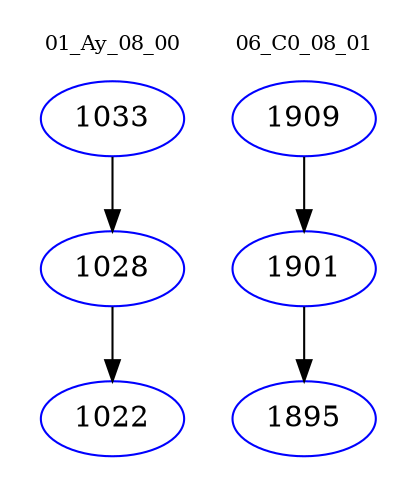 digraph{
subgraph cluster_0 {
color = white
label = "01_Ay_08_00";
fontsize=10;
T0_1033 [label="1033", color="blue"]
T0_1033 -> T0_1028 [color="black"]
T0_1028 [label="1028", color="blue"]
T0_1028 -> T0_1022 [color="black"]
T0_1022 [label="1022", color="blue"]
}
subgraph cluster_1 {
color = white
label = "06_C0_08_01";
fontsize=10;
T1_1909 [label="1909", color="blue"]
T1_1909 -> T1_1901 [color="black"]
T1_1901 [label="1901", color="blue"]
T1_1901 -> T1_1895 [color="black"]
T1_1895 [label="1895", color="blue"]
}
}
